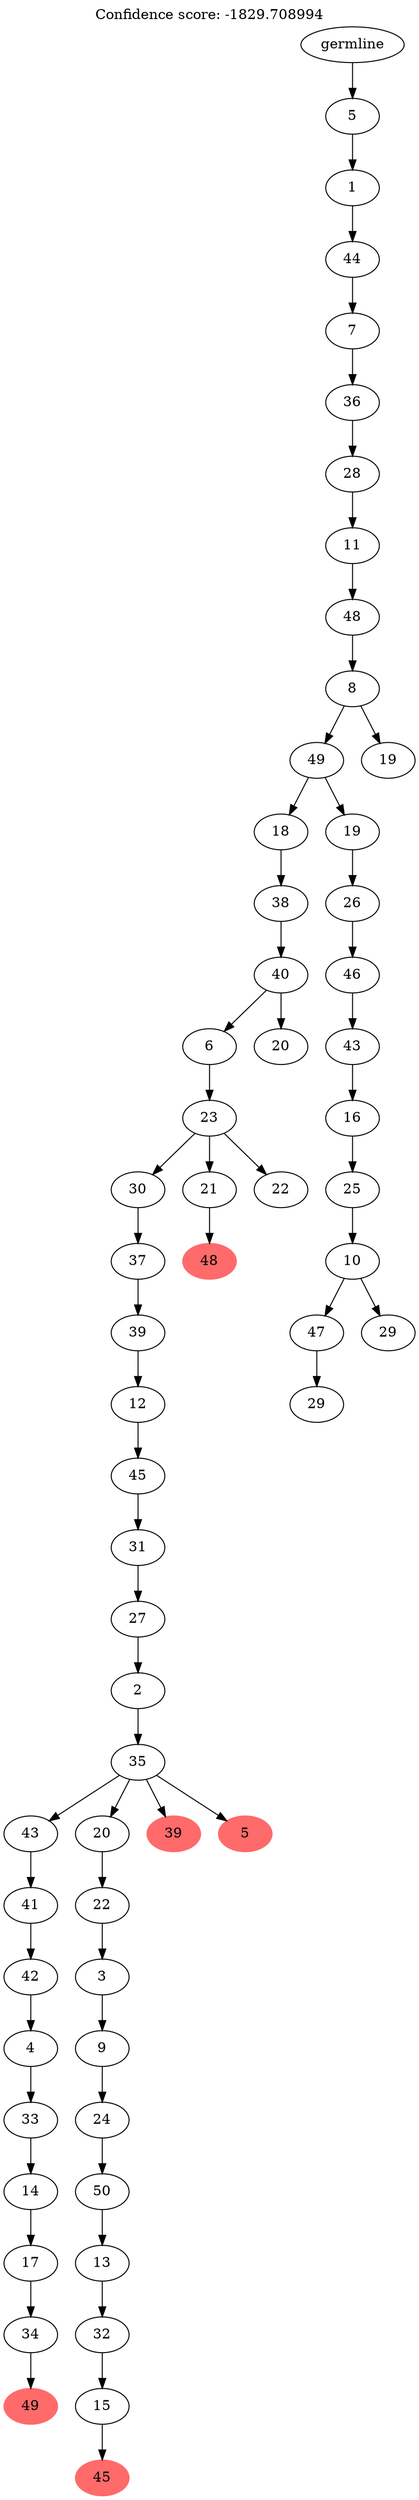 digraph g {
	"56" -> "57";
	"57" [color=indianred1, style=filled, label="49"];
	"55" -> "56";
	"56" [label="34"];
	"54" -> "55";
	"55" [label="17"];
	"53" -> "54";
	"54" [label="14"];
	"52" -> "53";
	"53" [label="33"];
	"51" -> "52";
	"52" [label="4"];
	"50" -> "51";
	"51" [label="42"];
	"49" -> "50";
	"50" [label="41"];
	"47" -> "48";
	"48" [color=indianred1, style=filled, label="45"];
	"46" -> "47";
	"47" [label="15"];
	"45" -> "46";
	"46" [label="32"];
	"44" -> "45";
	"45" [label="13"];
	"43" -> "44";
	"44" [label="50"];
	"42" -> "43";
	"43" [label="24"];
	"41" -> "42";
	"42" [label="9"];
	"40" -> "41";
	"41" [label="3"];
	"39" -> "40";
	"40" [label="22"];
	"36" -> "37";
	"37" [color=indianred1, style=filled, label="39"];
	"36" -> "38";
	"38" [color=indianred1, style=filled, label="5"];
	"36" -> "39";
	"39" [label="20"];
	"36" -> "49";
	"49" [label="43"];
	"35" -> "36";
	"36" [label="35"];
	"34" -> "35";
	"35" [label="2"];
	"33" -> "34";
	"34" [label="27"];
	"32" -> "33";
	"33" [label="31"];
	"31" -> "32";
	"32" [label="45"];
	"30" -> "31";
	"31" [label="12"];
	"29" -> "30";
	"30" [label="39"];
	"28" -> "29";
	"29" [label="37"];
	"26" -> "27";
	"27" [color=indianred1, style=filled, label="48"];
	"25" -> "26";
	"26" [label="21"];
	"25" -> "28";
	"28" [label="30"];
	"25" -> "58";
	"58" [label="22"];
	"24" -> "25";
	"25" [label="23"];
	"23" -> "24";
	"24" [label="6"];
	"23" -> "59";
	"59" [label="20"];
	"22" -> "23";
	"23" [label="40"];
	"21" -> "22";
	"22" [label="38"];
	"18" -> "19";
	"19" [label="29"];
	"17" -> "18";
	"18" [label="47"];
	"17" -> "20";
	"20" [label="29"];
	"16" -> "17";
	"17" [label="10"];
	"15" -> "16";
	"16" [label="25"];
	"14" -> "15";
	"15" [label="16"];
	"13" -> "14";
	"14" [label="43"];
	"12" -> "13";
	"13" [label="46"];
	"11" -> "12";
	"12" [label="26"];
	"10" -> "11";
	"11" [label="19"];
	"10" -> "21";
	"21" [label="18"];
	"9" -> "10";
	"10" [label="49"];
	"9" -> "60";
	"60" [label="19"];
	"8" -> "9";
	"9" [label="8"];
	"7" -> "8";
	"8" [label="48"];
	"6" -> "7";
	"7" [label="11"];
	"5" -> "6";
	"6" [label="28"];
	"4" -> "5";
	"5" [label="36"];
	"3" -> "4";
	"4" [label="7"];
	"2" -> "3";
	"3" [label="44"];
	"1" -> "2";
	"2" [label="1"];
	"0" -> "1";
	"1" [label="5"];
	"0" [label="germline"];
	labelloc="t";
	label="Confidence score: -1829.708994";
}

